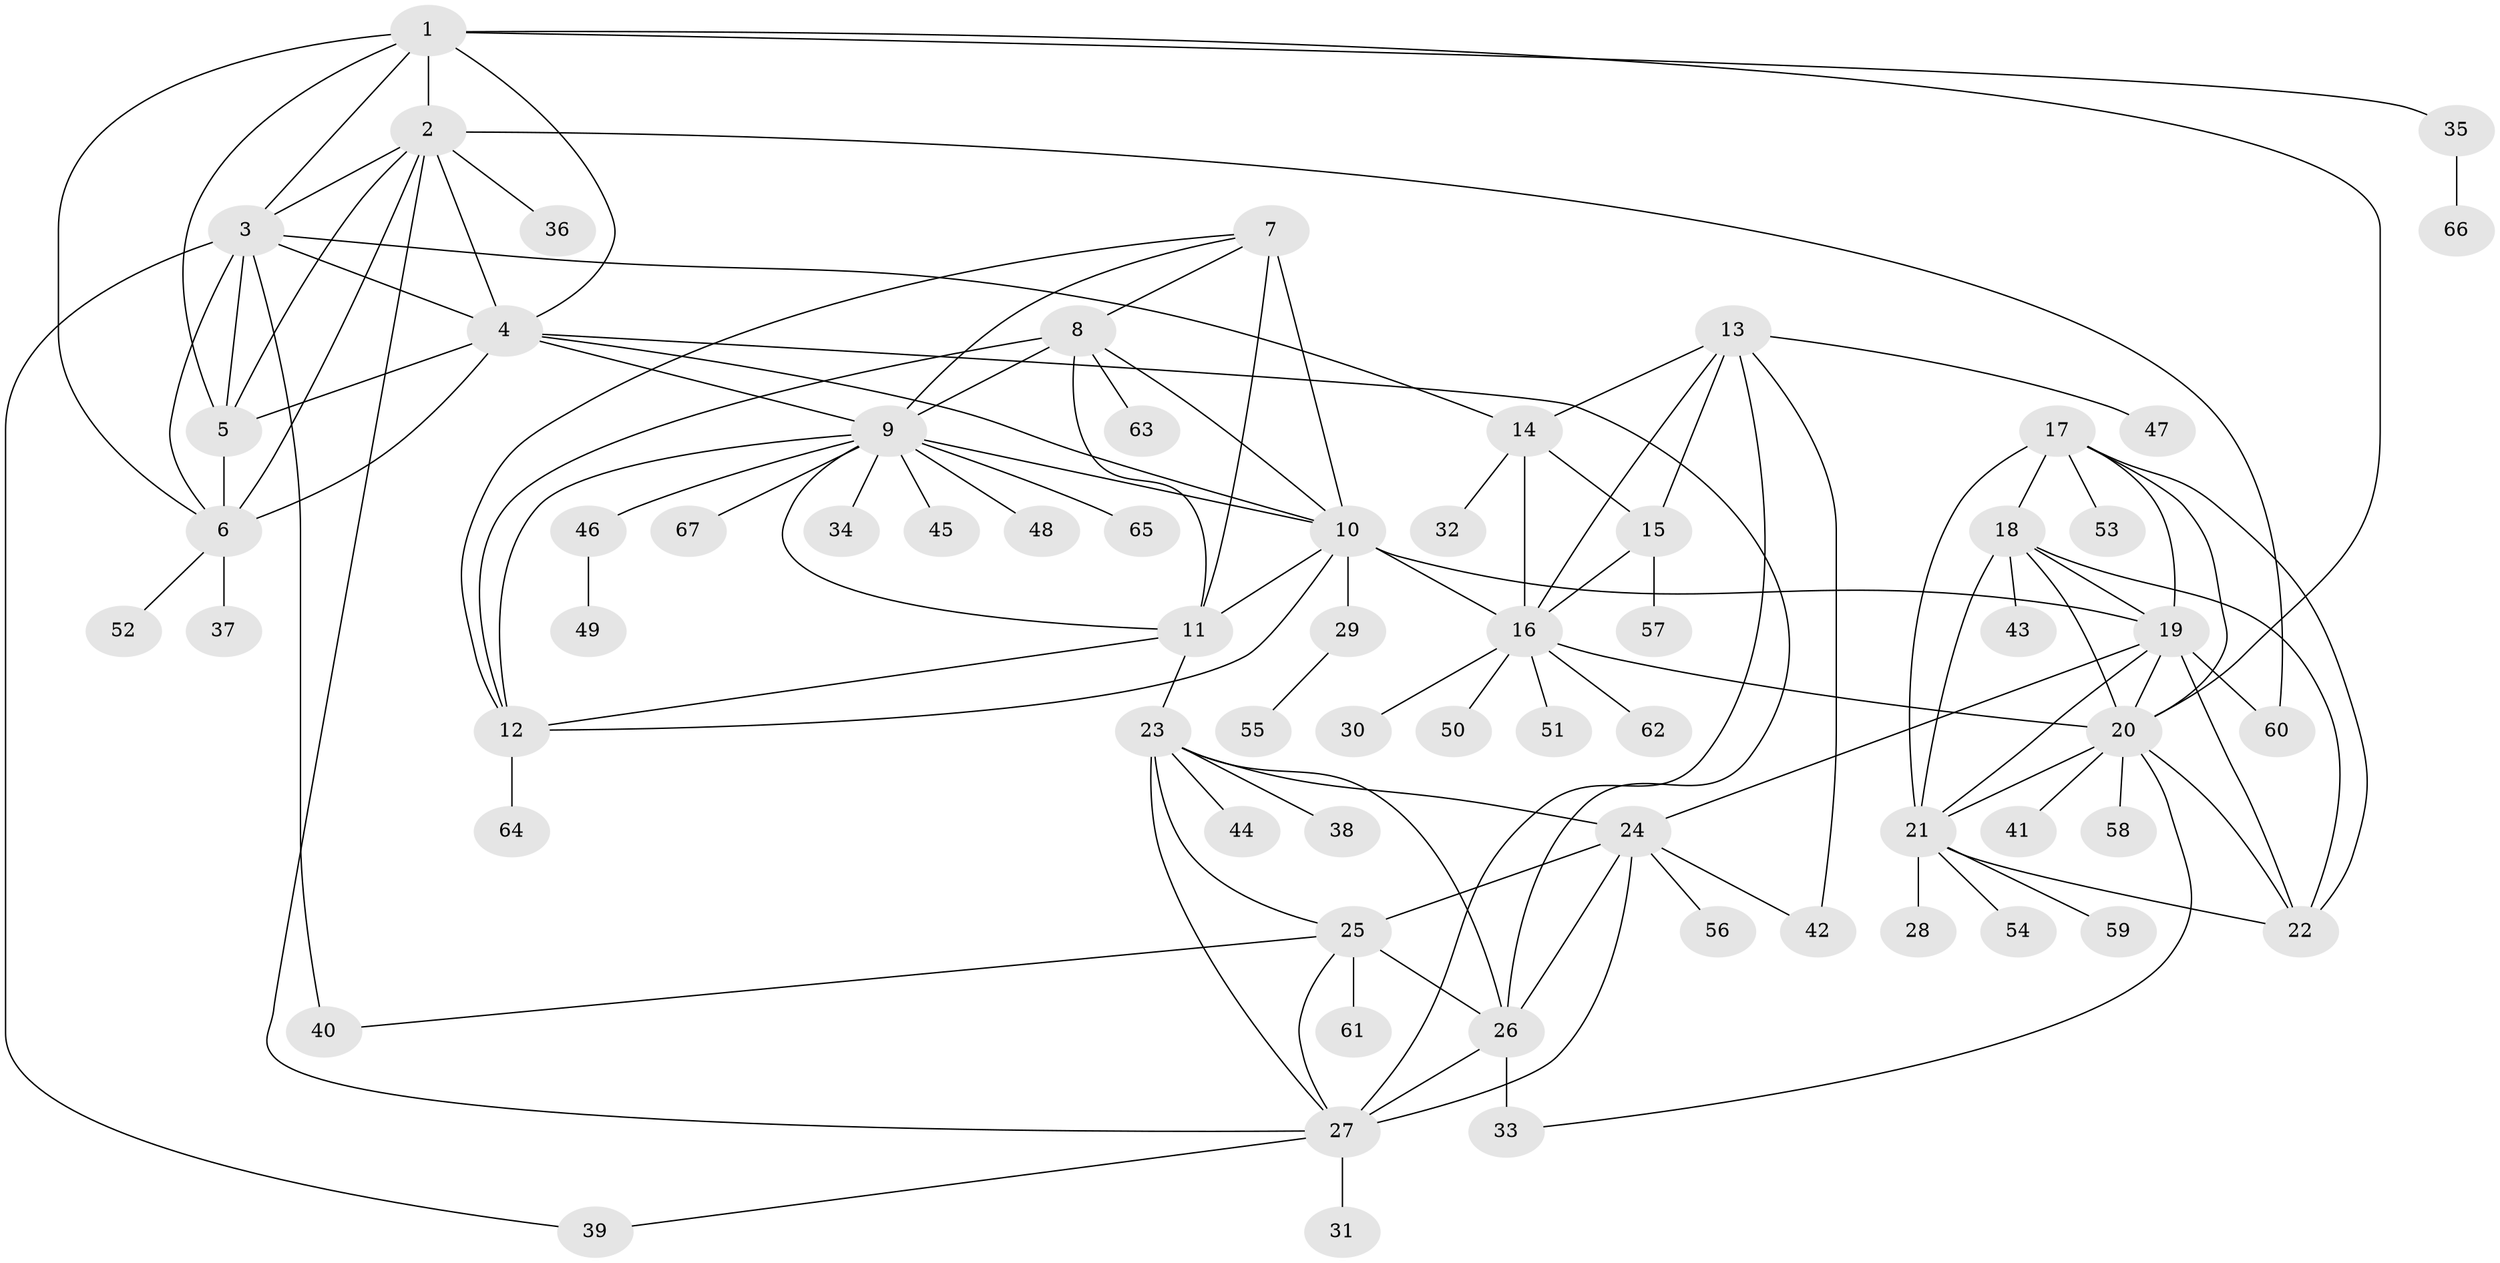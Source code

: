 // original degree distribution, {8: 0.045454545454545456, 10: 0.015151515151515152, 7: 0.022727272727272728, 6: 0.03787878787878788, 14: 0.007575757575757576, 13: 0.015151515151515152, 11: 0.030303030303030304, 5: 0.015151515151515152, 9: 0.030303030303030304, 12: 0.007575757575757576, 2: 0.1893939393939394, 3: 0.022727272727272728, 1: 0.5606060606060606}
// Generated by graph-tools (version 1.1) at 2025/37/03/09/25 02:37:40]
// undirected, 67 vertices, 118 edges
graph export_dot {
graph [start="1"]
  node [color=gray90,style=filled];
  1;
  2;
  3;
  4;
  5;
  6;
  7;
  8;
  9;
  10;
  11;
  12;
  13;
  14;
  15;
  16;
  17;
  18;
  19;
  20;
  21;
  22;
  23;
  24;
  25;
  26;
  27;
  28;
  29;
  30;
  31;
  32;
  33;
  34;
  35;
  36;
  37;
  38;
  39;
  40;
  41;
  42;
  43;
  44;
  45;
  46;
  47;
  48;
  49;
  50;
  51;
  52;
  53;
  54;
  55;
  56;
  57;
  58;
  59;
  60;
  61;
  62;
  63;
  64;
  65;
  66;
  67;
  1 -- 2 [weight=1.0];
  1 -- 3 [weight=1.0];
  1 -- 4 [weight=1.0];
  1 -- 5 [weight=1.0];
  1 -- 6 [weight=1.0];
  1 -- 20 [weight=1.0];
  1 -- 35 [weight=1.0];
  2 -- 3 [weight=1.0];
  2 -- 4 [weight=1.0];
  2 -- 5 [weight=1.0];
  2 -- 6 [weight=1.0];
  2 -- 27 [weight=1.0];
  2 -- 36 [weight=1.0];
  2 -- 60 [weight=1.0];
  3 -- 4 [weight=1.0];
  3 -- 5 [weight=1.0];
  3 -- 6 [weight=1.0];
  3 -- 14 [weight=1.0];
  3 -- 39 [weight=1.0];
  3 -- 40 [weight=2.0];
  4 -- 5 [weight=1.0];
  4 -- 6 [weight=7.0];
  4 -- 9 [weight=1.0];
  4 -- 10 [weight=1.0];
  4 -- 26 [weight=1.0];
  5 -- 6 [weight=1.0];
  6 -- 37 [weight=1.0];
  6 -- 52 [weight=1.0];
  7 -- 8 [weight=1.0];
  7 -- 9 [weight=1.0];
  7 -- 10 [weight=1.0];
  7 -- 11 [weight=3.0];
  7 -- 12 [weight=1.0];
  8 -- 9 [weight=1.0];
  8 -- 10 [weight=1.0];
  8 -- 11 [weight=1.0];
  8 -- 12 [weight=1.0];
  8 -- 63 [weight=1.0];
  9 -- 10 [weight=1.0];
  9 -- 11 [weight=1.0];
  9 -- 12 [weight=1.0];
  9 -- 34 [weight=1.0];
  9 -- 45 [weight=1.0];
  9 -- 46 [weight=1.0];
  9 -- 48 [weight=1.0];
  9 -- 65 [weight=1.0];
  9 -- 67 [weight=1.0];
  10 -- 11 [weight=1.0];
  10 -- 12 [weight=1.0];
  10 -- 16 [weight=1.0];
  10 -- 19 [weight=2.0];
  10 -- 29 [weight=1.0];
  11 -- 12 [weight=1.0];
  11 -- 23 [weight=2.0];
  12 -- 64 [weight=2.0];
  13 -- 14 [weight=3.0];
  13 -- 15 [weight=1.0];
  13 -- 16 [weight=1.0];
  13 -- 27 [weight=1.0];
  13 -- 42 [weight=1.0];
  13 -- 47 [weight=3.0];
  14 -- 15 [weight=3.0];
  14 -- 16 [weight=3.0];
  14 -- 32 [weight=1.0];
  15 -- 16 [weight=1.0];
  15 -- 57 [weight=3.0];
  16 -- 20 [weight=1.0];
  16 -- 30 [weight=1.0];
  16 -- 50 [weight=1.0];
  16 -- 51 [weight=1.0];
  16 -- 62 [weight=1.0];
  17 -- 18 [weight=1.0];
  17 -- 19 [weight=1.0];
  17 -- 20 [weight=1.0];
  17 -- 21 [weight=1.0];
  17 -- 22 [weight=1.0];
  17 -- 53 [weight=2.0];
  18 -- 19 [weight=1.0];
  18 -- 20 [weight=1.0];
  18 -- 21 [weight=1.0];
  18 -- 22 [weight=1.0];
  18 -- 43 [weight=1.0];
  19 -- 20 [weight=1.0];
  19 -- 21 [weight=1.0];
  19 -- 22 [weight=1.0];
  19 -- 24 [weight=1.0];
  19 -- 60 [weight=1.0];
  20 -- 21 [weight=1.0];
  20 -- 22 [weight=1.0];
  20 -- 33 [weight=1.0];
  20 -- 41 [weight=1.0];
  20 -- 58 [weight=1.0];
  21 -- 22 [weight=1.0];
  21 -- 28 [weight=1.0];
  21 -- 54 [weight=1.0];
  21 -- 59 [weight=1.0];
  23 -- 24 [weight=1.0];
  23 -- 25 [weight=1.0];
  23 -- 26 [weight=2.0];
  23 -- 27 [weight=1.0];
  23 -- 38 [weight=1.0];
  23 -- 44 [weight=1.0];
  24 -- 25 [weight=1.0];
  24 -- 26 [weight=2.0];
  24 -- 27 [weight=1.0];
  24 -- 42 [weight=1.0];
  24 -- 56 [weight=1.0];
  25 -- 26 [weight=2.0];
  25 -- 27 [weight=1.0];
  25 -- 40 [weight=1.0];
  25 -- 61 [weight=1.0];
  26 -- 27 [weight=2.0];
  26 -- 33 [weight=7.0];
  27 -- 31 [weight=2.0];
  27 -- 39 [weight=1.0];
  29 -- 55 [weight=1.0];
  35 -- 66 [weight=1.0];
  46 -- 49 [weight=1.0];
}
